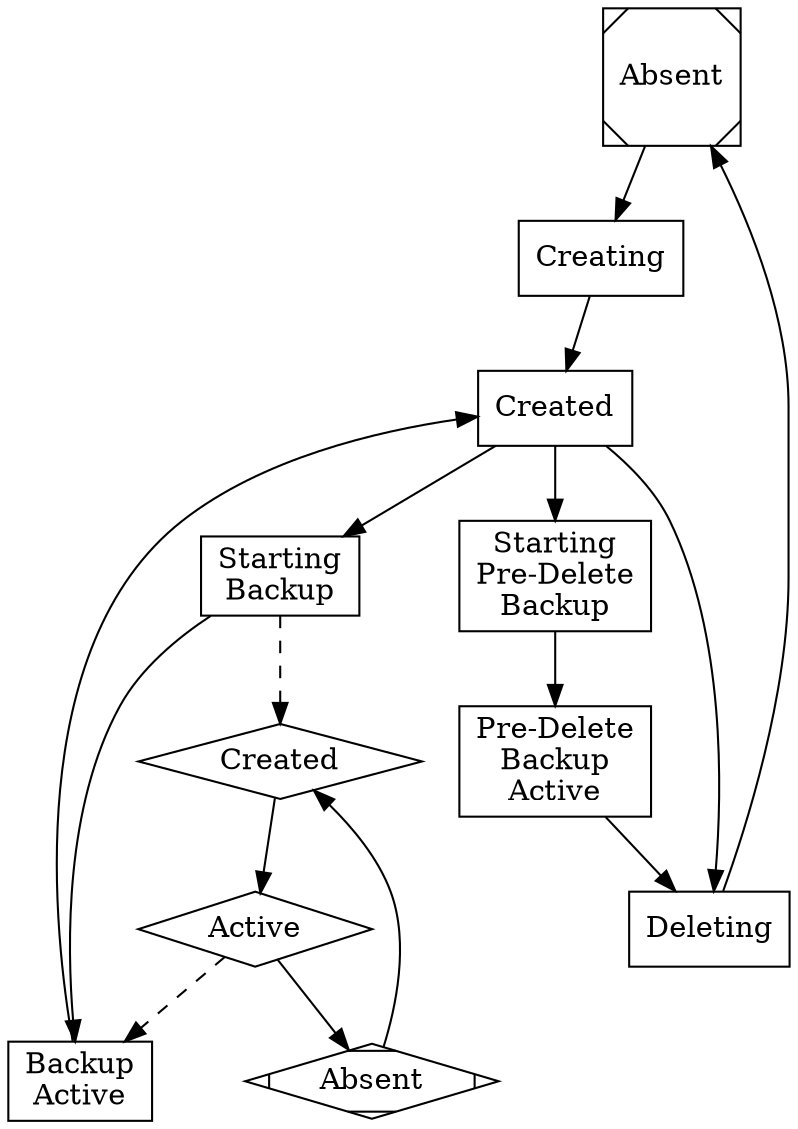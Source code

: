 digraph {
  {
    Absent [shape=Msquare]
    Creating [shape=rectangle]
    Created [shape=rectangle]
    Deleting [shape=rectangle]
    "Starting\nBackup" [shape=rectangle]
    "Backup\nActive" [shape=rectangle]
    "Backup:Absent" [shape=Mdiamond label=Absent]
    "Backup:Created" [label=Created shape=diamond]
    "Backup:Active" [label=Active shape=diamond]
    SPDB [label="Starting\nPre-Delete\nBackup" shape=rectangle]
    "PDBA" [label="Pre-Delete\nBackup\nActive" shape=rectangle]
  }
    Absent -> Creating;
    Creating -> Created;
    Created -> "Starting\nBackup";
    Created -> SPDB;
    SPDB -> PDBA;
    PDBA -> Deleting;
    Created -> "Deleting";
    "Deleting" -> Absent;
    "Starting\nBackup" -> "Backup\nActive";
    "Backup\nActive" -> Created;
    "Backup:Absent" -> "Backup:Created";
    "Starting\nBackup" -> "Backup:Created" [style=dashed];
    "Backup:Created" -> "Backup:Active";
    "Backup:Active" -> "Backup:Absent";
    "Backup:Active" -> "Backup\nActive" [style=dashed];
}